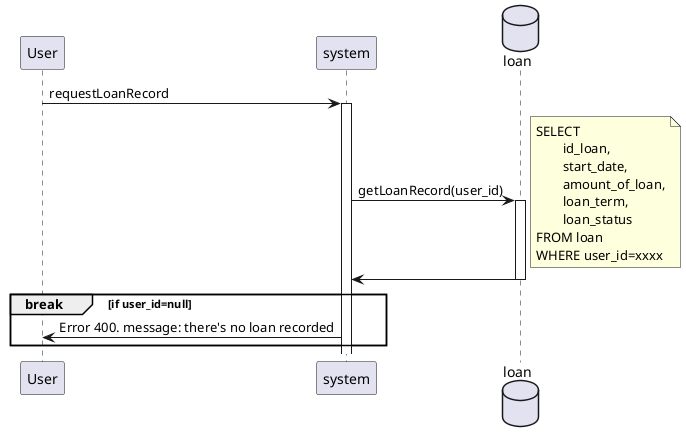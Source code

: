 @startuml

participant User
participant system
database loan

User -> system++: requestLoanRecord

system -> loan ++ : getLoanRecord(user_id)
note right
    SELECT
            id_loan,
            start_date,
            amount_of_loan,
            loan_term,
            loan_status
    FROM loan
    WHERE user_id=xxxx
end note
loan -> system -- 

break if user_id=null

system -> User: Error 400. message: there's no loan recorded


end

@enduml